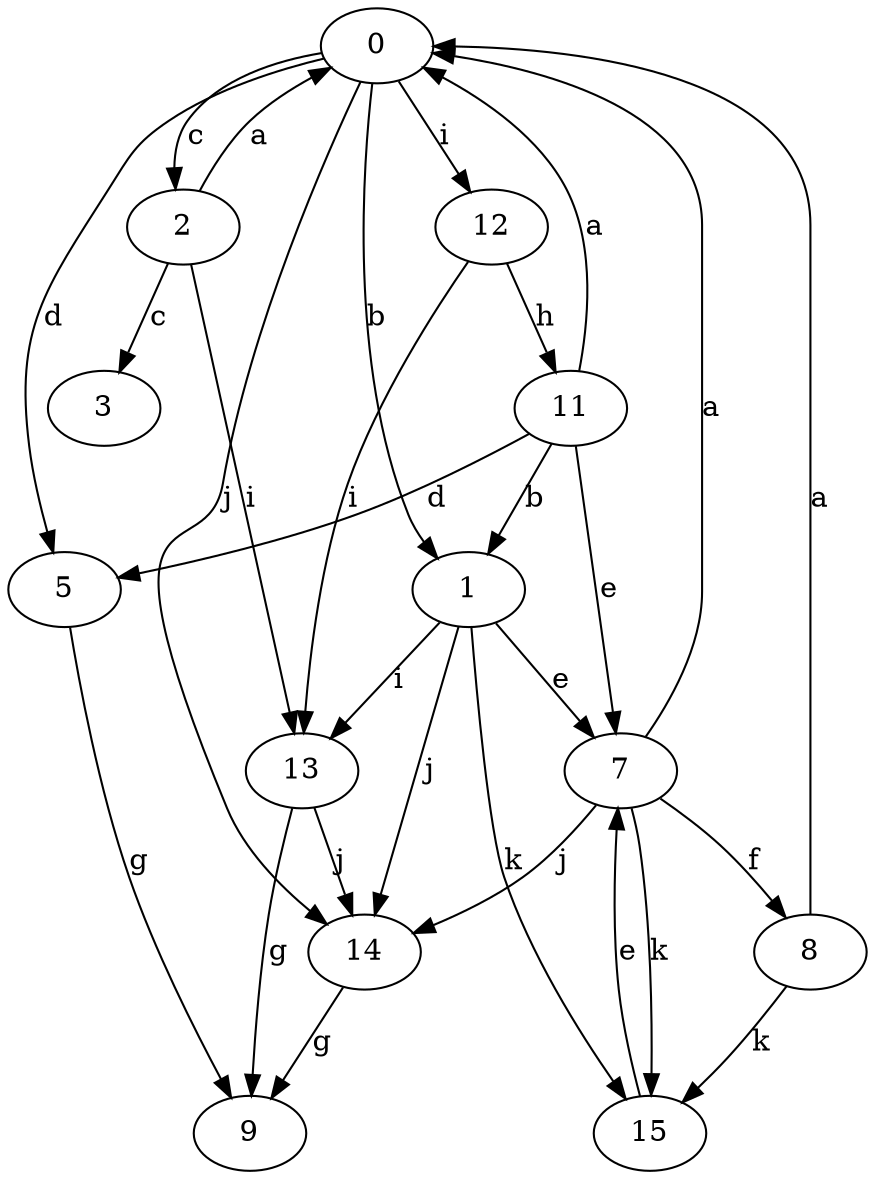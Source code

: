 strict digraph  {
0;
1;
2;
3;
5;
7;
8;
9;
11;
12;
13;
14;
15;
0 -> 1  [label=b];
0 -> 2  [label=c];
0 -> 5  [label=d];
0 -> 12  [label=i];
0 -> 14  [label=j];
1 -> 7  [label=e];
1 -> 13  [label=i];
1 -> 14  [label=j];
1 -> 15  [label=k];
2 -> 0  [label=a];
2 -> 3  [label=c];
2 -> 13  [label=i];
5 -> 9  [label=g];
7 -> 0  [label=a];
7 -> 8  [label=f];
7 -> 14  [label=j];
7 -> 15  [label=k];
8 -> 0  [label=a];
8 -> 15  [label=k];
11 -> 0  [label=a];
11 -> 1  [label=b];
11 -> 5  [label=d];
11 -> 7  [label=e];
12 -> 11  [label=h];
12 -> 13  [label=i];
13 -> 9  [label=g];
13 -> 14  [label=j];
14 -> 9  [label=g];
15 -> 7  [label=e];
}
